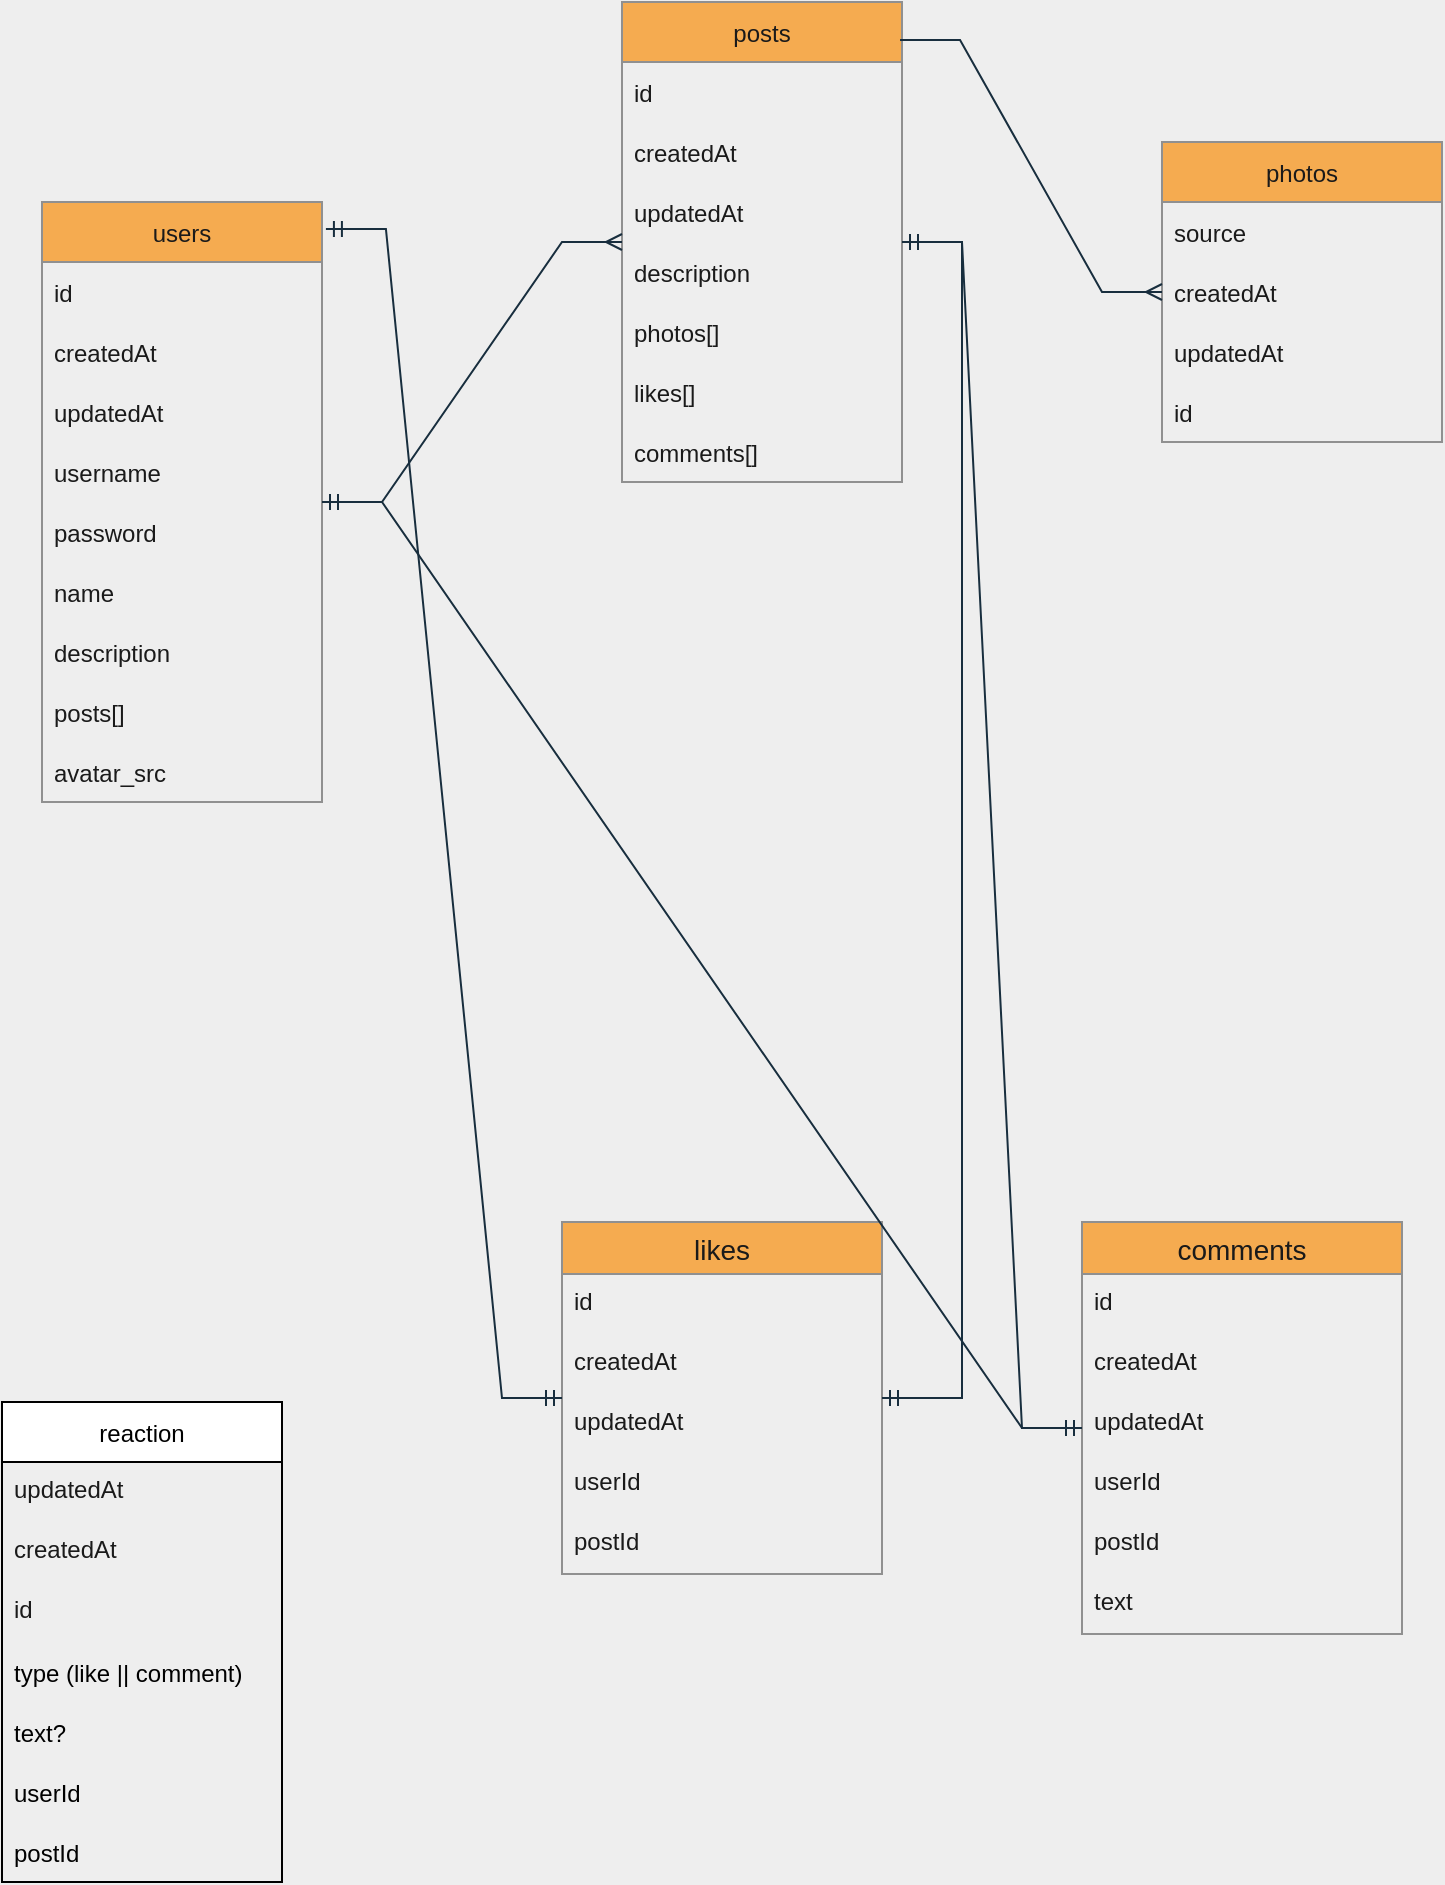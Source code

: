 <mxfile version="20.0.2" type="device"><diagram id="XSpPJZZev7P2pNYowEhM" name="Page-1"><mxGraphModel dx="1185" dy="631" grid="1" gridSize="10" guides="1" tooltips="1" connect="1" arrows="1" fold="1" page="1" pageScale="1" pageWidth="827" pageHeight="1169" background="#EEEEEE" math="0" shadow="0"><root><mxCell id="0"/><mxCell id="1" parent="0"/><mxCell id="GXcVKiYNcz16EQzBfq3T-1" value="users" style="swimlane;fontStyle=0;childLayout=stackLayout;horizontal=1;startSize=30;horizontalStack=0;resizeParent=1;resizeParentMax=0;resizeLast=0;collapsible=1;marginBottom=0;fillColor=#F5AB50;strokeColor=#909090;fontColor=#1A1A1A;" parent="1" vertex="1"><mxGeometry x="80" y="240" width="140" height="300" as="geometry"/></mxCell><mxCell id="GXcVKiYNcz16EQzBfq3T-2" value="id" style="text;strokeColor=none;fillColor=none;align=left;verticalAlign=middle;spacingLeft=4;spacingRight=4;overflow=hidden;points=[[0,0.5],[1,0.5]];portConstraint=eastwest;rotatable=0;fontColor=#1A1A1A;" parent="GXcVKiYNcz16EQzBfq3T-1" vertex="1"><mxGeometry y="30" width="140" height="30" as="geometry"/></mxCell><mxCell id="GXcVKiYNcz16EQzBfq3T-3" value="createdAt" style="text;strokeColor=none;fillColor=none;align=left;verticalAlign=middle;spacingLeft=4;spacingRight=4;overflow=hidden;points=[[0,0.5],[1,0.5]];portConstraint=eastwest;rotatable=0;fontColor=#1A1A1A;" parent="GXcVKiYNcz16EQzBfq3T-1" vertex="1"><mxGeometry y="60" width="140" height="30" as="geometry"/></mxCell><mxCell id="GXcVKiYNcz16EQzBfq3T-4" value="updatedAt" style="text;strokeColor=none;fillColor=none;align=left;verticalAlign=middle;spacingLeft=4;spacingRight=4;overflow=hidden;points=[[0,0.5],[1,0.5]];portConstraint=eastwest;rotatable=0;fontColor=#1A1A1A;" parent="GXcVKiYNcz16EQzBfq3T-1" vertex="1"><mxGeometry y="90" width="140" height="30" as="geometry"/></mxCell><mxCell id="GXcVKiYNcz16EQzBfq3T-5" value="username" style="text;strokeColor=none;fillColor=none;align=left;verticalAlign=middle;spacingLeft=4;spacingRight=4;overflow=hidden;points=[[0,0.5],[1,0.5]];portConstraint=eastwest;rotatable=0;fontColor=#1A1A1A;" parent="GXcVKiYNcz16EQzBfq3T-1" vertex="1"><mxGeometry y="120" width="140" height="30" as="geometry"/></mxCell><mxCell id="GXcVKiYNcz16EQzBfq3T-6" value="password" style="text;strokeColor=none;fillColor=none;align=left;verticalAlign=middle;spacingLeft=4;spacingRight=4;overflow=hidden;points=[[0,0.5],[1,0.5]];portConstraint=eastwest;rotatable=0;fontColor=#1A1A1A;" parent="GXcVKiYNcz16EQzBfq3T-1" vertex="1"><mxGeometry y="150" width="140" height="30" as="geometry"/></mxCell><mxCell id="GXcVKiYNcz16EQzBfq3T-7" value="name" style="text;strokeColor=none;fillColor=none;align=left;verticalAlign=middle;spacingLeft=4;spacingRight=4;overflow=hidden;points=[[0,0.5],[1,0.5]];portConstraint=eastwest;rotatable=0;fontColor=#1A1A1A;" parent="GXcVKiYNcz16EQzBfq3T-1" vertex="1"><mxGeometry y="180" width="140" height="30" as="geometry"/></mxCell><mxCell id="GXcVKiYNcz16EQzBfq3T-8" value="description" style="text;strokeColor=none;fillColor=none;align=left;verticalAlign=middle;spacingLeft=4;spacingRight=4;overflow=hidden;points=[[0,0.5],[1,0.5]];portConstraint=eastwest;rotatable=0;fontColor=#1A1A1A;" parent="GXcVKiYNcz16EQzBfq3T-1" vertex="1"><mxGeometry y="210" width="140" height="30" as="geometry"/></mxCell><mxCell id="GXcVKiYNcz16EQzBfq3T-10" value="posts[]" style="text;strokeColor=none;fillColor=none;align=left;verticalAlign=middle;spacingLeft=4;spacingRight=4;overflow=hidden;points=[[0,0.5],[1,0.5]];portConstraint=eastwest;rotatable=0;fontColor=#1A1A1A;" parent="GXcVKiYNcz16EQzBfq3T-1" vertex="1"><mxGeometry y="240" width="140" height="30" as="geometry"/></mxCell><mxCell id="GXcVKiYNcz16EQzBfq3T-17" value="avatar_src" style="text;strokeColor=none;fillColor=none;align=left;verticalAlign=middle;spacingLeft=4;spacingRight=4;overflow=hidden;points=[[0,0.5],[1,0.5]];portConstraint=eastwest;rotatable=0;fontColor=#1A1A1A;" parent="GXcVKiYNcz16EQzBfq3T-1" vertex="1"><mxGeometry y="270" width="140" height="30" as="geometry"/></mxCell><mxCell id="GXcVKiYNcz16EQzBfq3T-11" value="posts" style="swimlane;fontStyle=0;childLayout=stackLayout;horizontal=1;startSize=30;horizontalStack=0;resizeParent=1;resizeParentMax=0;resizeLast=0;collapsible=1;marginBottom=0;fillColor=#F5AB50;strokeColor=#909090;fontColor=#1A1A1A;" parent="1" vertex="1"><mxGeometry x="370" y="140" width="140" height="240" as="geometry"/></mxCell><mxCell id="GXcVKiYNcz16EQzBfq3T-15" value="id" style="text;strokeColor=none;fillColor=none;align=left;verticalAlign=middle;spacingLeft=4;spacingRight=4;overflow=hidden;points=[[0,0.5],[1,0.5]];portConstraint=eastwest;rotatable=0;fontColor=#1A1A1A;" parent="GXcVKiYNcz16EQzBfq3T-11" vertex="1"><mxGeometry y="30" width="140" height="30" as="geometry"/></mxCell><mxCell id="GXcVKiYNcz16EQzBfq3T-13" value="createdAt" style="text;strokeColor=none;fillColor=none;align=left;verticalAlign=middle;spacingLeft=4;spacingRight=4;overflow=hidden;points=[[0,0.5],[1,0.5]];portConstraint=eastwest;rotatable=0;fontColor=#1A1A1A;" parent="GXcVKiYNcz16EQzBfq3T-11" vertex="1"><mxGeometry y="60" width="140" height="30" as="geometry"/></mxCell><mxCell id="GXcVKiYNcz16EQzBfq3T-14" value="updatedAt" style="text;strokeColor=none;fillColor=none;align=left;verticalAlign=middle;spacingLeft=4;spacingRight=4;overflow=hidden;points=[[0,0.5],[1,0.5]];portConstraint=eastwest;rotatable=0;fontColor=#1A1A1A;" parent="GXcVKiYNcz16EQzBfq3T-11" vertex="1"><mxGeometry y="90" width="140" height="30" as="geometry"/></mxCell><mxCell id="GXcVKiYNcz16EQzBfq3T-16" value="description" style="text;strokeColor=none;fillColor=none;align=left;verticalAlign=middle;spacingLeft=4;spacingRight=4;overflow=hidden;points=[[0,0.5],[1,0.5]];portConstraint=eastwest;rotatable=0;fontColor=#1A1A1A;" parent="GXcVKiYNcz16EQzBfq3T-11" vertex="1"><mxGeometry y="120" width="140" height="30" as="geometry"/></mxCell><mxCell id="GXcVKiYNcz16EQzBfq3T-18" value="photos[]" style="text;strokeColor=none;fillColor=none;align=left;verticalAlign=middle;spacingLeft=4;spacingRight=4;overflow=hidden;points=[[0,0.5],[1,0.5]];portConstraint=eastwest;rotatable=0;fontColor=#1A1A1A;" parent="GXcVKiYNcz16EQzBfq3T-11" vertex="1"><mxGeometry y="150" width="140" height="30" as="geometry"/></mxCell><mxCell id="GXcVKiYNcz16EQzBfq3T-19" value="likes[]" style="text;strokeColor=none;fillColor=none;align=left;verticalAlign=middle;spacingLeft=4;spacingRight=4;overflow=hidden;points=[[0,0.5],[1,0.5]];portConstraint=eastwest;rotatable=0;fontColor=#1A1A1A;" parent="GXcVKiYNcz16EQzBfq3T-11" vertex="1"><mxGeometry y="180" width="140" height="30" as="geometry"/></mxCell><mxCell id="GXcVKiYNcz16EQzBfq3T-38" value="comments[]" style="text;strokeColor=none;fillColor=none;align=left;verticalAlign=middle;spacingLeft=4;spacingRight=4;overflow=hidden;points=[[0,0.5],[1,0.5]];portConstraint=eastwest;rotatable=0;fontColor=#1A1A1A;" parent="GXcVKiYNcz16EQzBfq3T-11" vertex="1"><mxGeometry y="210" width="140" height="30" as="geometry"/></mxCell><mxCell id="GXcVKiYNcz16EQzBfq3T-20" value="photos" style="swimlane;fontStyle=0;childLayout=stackLayout;horizontal=1;startSize=30;horizontalStack=0;resizeParent=1;resizeParentMax=0;resizeLast=0;collapsible=1;marginBottom=0;fillColor=#F5AB50;strokeColor=#909090;fontColor=#1A1A1A;" parent="1" vertex="1"><mxGeometry x="640" y="210" width="140" height="150" as="geometry"/></mxCell><mxCell id="GXcVKiYNcz16EQzBfq3T-21" value="source" style="text;strokeColor=none;fillColor=none;align=left;verticalAlign=middle;spacingLeft=4;spacingRight=4;overflow=hidden;points=[[0,0.5],[1,0.5]];portConstraint=eastwest;rotatable=0;fontColor=#1A1A1A;" parent="GXcVKiYNcz16EQzBfq3T-20" vertex="1"><mxGeometry y="30" width="140" height="30" as="geometry"/></mxCell><mxCell id="GXcVKiYNcz16EQzBfq3T-22" value="createdAt" style="text;strokeColor=none;fillColor=none;align=left;verticalAlign=middle;spacingLeft=4;spacingRight=4;overflow=hidden;points=[[0,0.5],[1,0.5]];portConstraint=eastwest;rotatable=0;fontColor=#1A1A1A;" parent="GXcVKiYNcz16EQzBfq3T-20" vertex="1"><mxGeometry y="60" width="140" height="30" as="geometry"/></mxCell><mxCell id="GXcVKiYNcz16EQzBfq3T-23" value="updatedAt" style="text;strokeColor=none;fillColor=none;align=left;verticalAlign=middle;spacingLeft=4;spacingRight=4;overflow=hidden;points=[[0,0.5],[1,0.5]];portConstraint=eastwest;rotatable=0;fontColor=#1A1A1A;" parent="GXcVKiYNcz16EQzBfq3T-20" vertex="1"><mxGeometry y="90" width="140" height="30" as="geometry"/></mxCell><mxCell id="GXcVKiYNcz16EQzBfq3T-24" value="id" style="text;strokeColor=none;fillColor=none;align=left;verticalAlign=middle;spacingLeft=4;spacingRight=4;overflow=hidden;points=[[0,0.5],[1,0.5]];portConstraint=eastwest;rotatable=0;fontColor=#1A1A1A;" parent="GXcVKiYNcz16EQzBfq3T-20" vertex="1"><mxGeometry y="120" width="140" height="30" as="geometry"/></mxCell><mxCell id="GXcVKiYNcz16EQzBfq3T-29" value="" style="edgeStyle=entityRelationEdgeStyle;fontSize=12;html=1;endArrow=ERmany;rounded=0;exitX=0.993;exitY=0.079;exitDx=0;exitDy=0;exitPerimeter=0;labelBackgroundColor=#EEEEEE;strokeColor=#182E3E;fontColor=#1A1A1A;" parent="1" source="GXcVKiYNcz16EQzBfq3T-11" target="GXcVKiYNcz16EQzBfq3T-20" edge="1"><mxGeometry width="100" height="100" relative="1" as="geometry"><mxPoint x="360" y="440" as="sourcePoint"/><mxPoint x="460" y="340" as="targetPoint"/></mxGeometry></mxCell><mxCell id="GXcVKiYNcz16EQzBfq3T-30" value="likes" style="swimlane;fontStyle=0;childLayout=stackLayout;horizontal=1;startSize=26;horizontalStack=0;resizeParent=1;resizeParentMax=0;resizeLast=0;collapsible=1;marginBottom=0;align=center;fontSize=14;fillColor=#F5AB50;strokeColor=#909090;fontColor=#1A1A1A;" parent="1" vertex="1"><mxGeometry x="340" y="750" width="160" height="176" as="geometry"/></mxCell><mxCell id="GXcVKiYNcz16EQzBfq3T-31" value="id" style="text;strokeColor=none;fillColor=none;spacingLeft=4;spacingRight=4;overflow=hidden;rotatable=0;points=[[0,0.5],[1,0.5]];portConstraint=eastwest;fontSize=12;fontColor=#1A1A1A;" parent="GXcVKiYNcz16EQzBfq3T-30" vertex="1"><mxGeometry y="26" width="160" height="30" as="geometry"/></mxCell><mxCell id="GXcVKiYNcz16EQzBfq3T-32" value="createdAt" style="text;strokeColor=none;fillColor=none;spacingLeft=4;spacingRight=4;overflow=hidden;rotatable=0;points=[[0,0.5],[1,0.5]];portConstraint=eastwest;fontSize=12;fontColor=#1A1A1A;" parent="GXcVKiYNcz16EQzBfq3T-30" vertex="1"><mxGeometry y="56" width="160" height="30" as="geometry"/></mxCell><mxCell id="GXcVKiYNcz16EQzBfq3T-33" value="updatedAt" style="text;strokeColor=none;fillColor=none;spacingLeft=4;spacingRight=4;overflow=hidden;rotatable=0;points=[[0,0.5],[1,0.5]];portConstraint=eastwest;fontSize=12;fontColor=#1A1A1A;" parent="GXcVKiYNcz16EQzBfq3T-30" vertex="1"><mxGeometry y="86" width="160" height="30" as="geometry"/></mxCell><mxCell id="GXcVKiYNcz16EQzBfq3T-34" value="userId" style="text;strokeColor=none;fillColor=none;spacingLeft=4;spacingRight=4;overflow=hidden;rotatable=0;points=[[0,0.5],[1,0.5]];portConstraint=eastwest;fontSize=12;fontColor=#1A1A1A;" parent="GXcVKiYNcz16EQzBfq3T-30" vertex="1"><mxGeometry y="116" width="160" height="30" as="geometry"/></mxCell><mxCell id="GXcVKiYNcz16EQzBfq3T-35" value="postId" style="text;strokeColor=none;fillColor=none;spacingLeft=4;spacingRight=4;overflow=hidden;rotatable=0;points=[[0,0.5],[1,0.5]];portConstraint=eastwest;fontSize=12;fontColor=#1A1A1A;" parent="GXcVKiYNcz16EQzBfq3T-30" vertex="1"><mxGeometry y="146" width="160" height="30" as="geometry"/></mxCell><mxCell id="GXcVKiYNcz16EQzBfq3T-36" value="" style="edgeStyle=entityRelationEdgeStyle;fontSize=12;html=1;endArrow=ERmandOne;startArrow=ERmandOne;rounded=0;labelBackgroundColor=#EEEEEE;strokeColor=#182E3E;fontColor=#1A1A1A;" parent="1" source="GXcVKiYNcz16EQzBfq3T-11" target="GXcVKiYNcz16EQzBfq3T-30" edge="1"><mxGeometry width="100" height="100" relative="1" as="geometry"><mxPoint x="360" y="440" as="sourcePoint"/><mxPoint x="460" y="340" as="targetPoint"/></mxGeometry></mxCell><mxCell id="GXcVKiYNcz16EQzBfq3T-37" value="" style="edgeStyle=entityRelationEdgeStyle;fontSize=12;html=1;endArrow=ERmandOne;startArrow=ERmandOne;rounded=0;exitX=1.014;exitY=0.045;exitDx=0;exitDy=0;exitPerimeter=0;labelBackgroundColor=#EEEEEE;strokeColor=#182E3E;fontColor=#1A1A1A;" parent="1" source="GXcVKiYNcz16EQzBfq3T-1" target="GXcVKiYNcz16EQzBfq3T-30" edge="1"><mxGeometry width="100" height="100" relative="1" as="geometry"><mxPoint x="360" y="540" as="sourcePoint"/><mxPoint x="460" y="440" as="targetPoint"/></mxGeometry></mxCell><mxCell id="GXcVKiYNcz16EQzBfq3T-39" value="comments" style="swimlane;fontStyle=0;childLayout=stackLayout;horizontal=1;startSize=26;horizontalStack=0;resizeParent=1;resizeParentMax=0;resizeLast=0;collapsible=1;marginBottom=0;align=center;fontSize=14;fillColor=#F5AB50;strokeColor=#909090;fontColor=#1A1A1A;" parent="1" vertex="1"><mxGeometry x="600" y="750" width="160" height="206" as="geometry"/></mxCell><mxCell id="GXcVKiYNcz16EQzBfq3T-40" value="id" style="text;strokeColor=none;fillColor=none;spacingLeft=4;spacingRight=4;overflow=hidden;rotatable=0;points=[[0,0.5],[1,0.5]];portConstraint=eastwest;fontSize=12;fontColor=#1A1A1A;" parent="GXcVKiYNcz16EQzBfq3T-39" vertex="1"><mxGeometry y="26" width="160" height="30" as="geometry"/></mxCell><mxCell id="GXcVKiYNcz16EQzBfq3T-41" value="createdAt" style="text;strokeColor=none;fillColor=none;spacingLeft=4;spacingRight=4;overflow=hidden;rotatable=0;points=[[0,0.5],[1,0.5]];portConstraint=eastwest;fontSize=12;fontColor=#1A1A1A;" parent="GXcVKiYNcz16EQzBfq3T-39" vertex="1"><mxGeometry y="56" width="160" height="30" as="geometry"/></mxCell><mxCell id="GXcVKiYNcz16EQzBfq3T-42" value="updatedAt" style="text;strokeColor=none;fillColor=none;spacingLeft=4;spacingRight=4;overflow=hidden;rotatable=0;points=[[0,0.5],[1,0.5]];portConstraint=eastwest;fontSize=12;fontColor=#1A1A1A;" parent="GXcVKiYNcz16EQzBfq3T-39" vertex="1"><mxGeometry y="86" width="160" height="30" as="geometry"/></mxCell><mxCell id="GXcVKiYNcz16EQzBfq3T-43" value="userId" style="text;strokeColor=none;fillColor=none;spacingLeft=4;spacingRight=4;overflow=hidden;rotatable=0;points=[[0,0.5],[1,0.5]];portConstraint=eastwest;fontSize=12;fontColor=#1A1A1A;" parent="GXcVKiYNcz16EQzBfq3T-39" vertex="1"><mxGeometry y="116" width="160" height="30" as="geometry"/></mxCell><mxCell id="GXcVKiYNcz16EQzBfq3T-44" value="postId" style="text;strokeColor=none;fillColor=none;spacingLeft=4;spacingRight=4;overflow=hidden;rotatable=0;points=[[0,0.5],[1,0.5]];portConstraint=eastwest;fontSize=12;fontColor=#1A1A1A;" parent="GXcVKiYNcz16EQzBfq3T-39" vertex="1"><mxGeometry y="146" width="160" height="30" as="geometry"/></mxCell><mxCell id="GXcVKiYNcz16EQzBfq3T-45" value="text" style="text;strokeColor=none;fillColor=none;spacingLeft=4;spacingRight=4;overflow=hidden;rotatable=0;points=[[0,0.5],[1,0.5]];portConstraint=eastwest;fontSize=12;fontColor=#1A1A1A;" parent="GXcVKiYNcz16EQzBfq3T-39" vertex="1"><mxGeometry y="176" width="160" height="30" as="geometry"/></mxCell><mxCell id="GXcVKiYNcz16EQzBfq3T-46" value="" style="edgeStyle=entityRelationEdgeStyle;fontSize=12;html=1;endArrow=ERmandOne;startArrow=ERmandOne;rounded=0;labelBackgroundColor=#EEEEEE;strokeColor=#182E3E;fontColor=#1A1A1A;" parent="1" source="GXcVKiYNcz16EQzBfq3T-11" target="GXcVKiYNcz16EQzBfq3T-39" edge="1"><mxGeometry width="100" height="100" relative="1" as="geometry"><mxPoint x="90" y="890" as="sourcePoint"/><mxPoint x="190" y="790" as="targetPoint"/></mxGeometry></mxCell><mxCell id="GXcVKiYNcz16EQzBfq3T-47" value="" style="edgeStyle=entityRelationEdgeStyle;fontSize=12;html=1;endArrow=ERmandOne;startArrow=ERmandOne;rounded=0;labelBackgroundColor=#EEEEEE;strokeColor=#182E3E;fontColor=#1A1A1A;" parent="1" source="GXcVKiYNcz16EQzBfq3T-1" target="GXcVKiYNcz16EQzBfq3T-39" edge="1"><mxGeometry width="100" height="100" relative="1" as="geometry"><mxPoint x="40" y="870" as="sourcePoint"/><mxPoint x="140" y="770" as="targetPoint"/></mxGeometry></mxCell><mxCell id="GXcVKiYNcz16EQzBfq3T-48" value="" style="edgeStyle=entityRelationEdgeStyle;fontSize=12;html=1;endArrow=ERmany;rounded=0;labelBackgroundColor=#EEEEEE;strokeColor=#182E3E;fontColor=#1A1A1A;" parent="1" source="GXcVKiYNcz16EQzBfq3T-1" target="GXcVKiYNcz16EQzBfq3T-11" edge="1"><mxGeometry width="100" height="100" relative="1" as="geometry"><mxPoint x="170" y="180" as="sourcePoint"/><mxPoint x="270" y="80" as="targetPoint"/></mxGeometry></mxCell><mxCell id="dWy1Ulca0zZEPap1orn0-1" value="reaction" style="swimlane;fontStyle=0;childLayout=stackLayout;horizontal=1;startSize=30;horizontalStack=0;resizeParent=1;resizeParentMax=0;resizeLast=0;collapsible=1;marginBottom=0;" vertex="1" parent="1"><mxGeometry x="60" y="840" width="140" height="240" as="geometry"/></mxCell><mxCell id="dWy1Ulca0zZEPap1orn0-7" value="updatedAt" style="text;strokeColor=none;fillColor=none;spacingLeft=4;spacingRight=4;overflow=hidden;rotatable=0;points=[[0,0.5],[1,0.5]];portConstraint=eastwest;fontSize=12;fontColor=#1A1A1A;" vertex="1" parent="dWy1Ulca0zZEPap1orn0-1"><mxGeometry y="30" width="140" height="30" as="geometry"/></mxCell><mxCell id="dWy1Ulca0zZEPap1orn0-6" value="createdAt" style="text;strokeColor=none;fillColor=none;spacingLeft=4;spacingRight=4;overflow=hidden;rotatable=0;points=[[0,0.5],[1,0.5]];portConstraint=eastwest;fontSize=12;fontColor=#1A1A1A;" vertex="1" parent="dWy1Ulca0zZEPap1orn0-1"><mxGeometry y="60" width="140" height="30" as="geometry"/></mxCell><mxCell id="dWy1Ulca0zZEPap1orn0-5" value="id" style="text;strokeColor=none;fillColor=none;spacingLeft=4;spacingRight=4;overflow=hidden;rotatable=0;points=[[0,0.5],[1,0.5]];portConstraint=eastwest;fontSize=12;fontColor=#1A1A1A;" vertex="1" parent="dWy1Ulca0zZEPap1orn0-1"><mxGeometry y="90" width="140" height="30" as="geometry"/></mxCell><mxCell id="dWy1Ulca0zZEPap1orn0-2" value="type (like || comment)" style="text;strokeColor=none;fillColor=none;align=left;verticalAlign=middle;spacingLeft=4;spacingRight=4;overflow=hidden;points=[[0,0.5],[1,0.5]];portConstraint=eastwest;rotatable=0;" vertex="1" parent="dWy1Ulca0zZEPap1orn0-1"><mxGeometry y="120" width="140" height="30" as="geometry"/></mxCell><mxCell id="dWy1Ulca0zZEPap1orn0-3" value="text?" style="text;strokeColor=none;fillColor=none;align=left;verticalAlign=middle;spacingLeft=4;spacingRight=4;overflow=hidden;points=[[0,0.5],[1,0.5]];portConstraint=eastwest;rotatable=0;" vertex="1" parent="dWy1Ulca0zZEPap1orn0-1"><mxGeometry y="150" width="140" height="30" as="geometry"/></mxCell><mxCell id="dWy1Ulca0zZEPap1orn0-4" value="userId" style="text;strokeColor=none;fillColor=none;align=left;verticalAlign=middle;spacingLeft=4;spacingRight=4;overflow=hidden;points=[[0,0.5],[1,0.5]];portConstraint=eastwest;rotatable=0;" vertex="1" parent="dWy1Ulca0zZEPap1orn0-1"><mxGeometry y="180" width="140" height="30" as="geometry"/></mxCell><mxCell id="dWy1Ulca0zZEPap1orn0-8" value="postId" style="text;strokeColor=none;fillColor=none;align=left;verticalAlign=middle;spacingLeft=4;spacingRight=4;overflow=hidden;points=[[0,0.5],[1,0.5]];portConstraint=eastwest;rotatable=0;" vertex="1" parent="dWy1Ulca0zZEPap1orn0-1"><mxGeometry y="210" width="140" height="30" as="geometry"/></mxCell></root></mxGraphModel></diagram></mxfile>